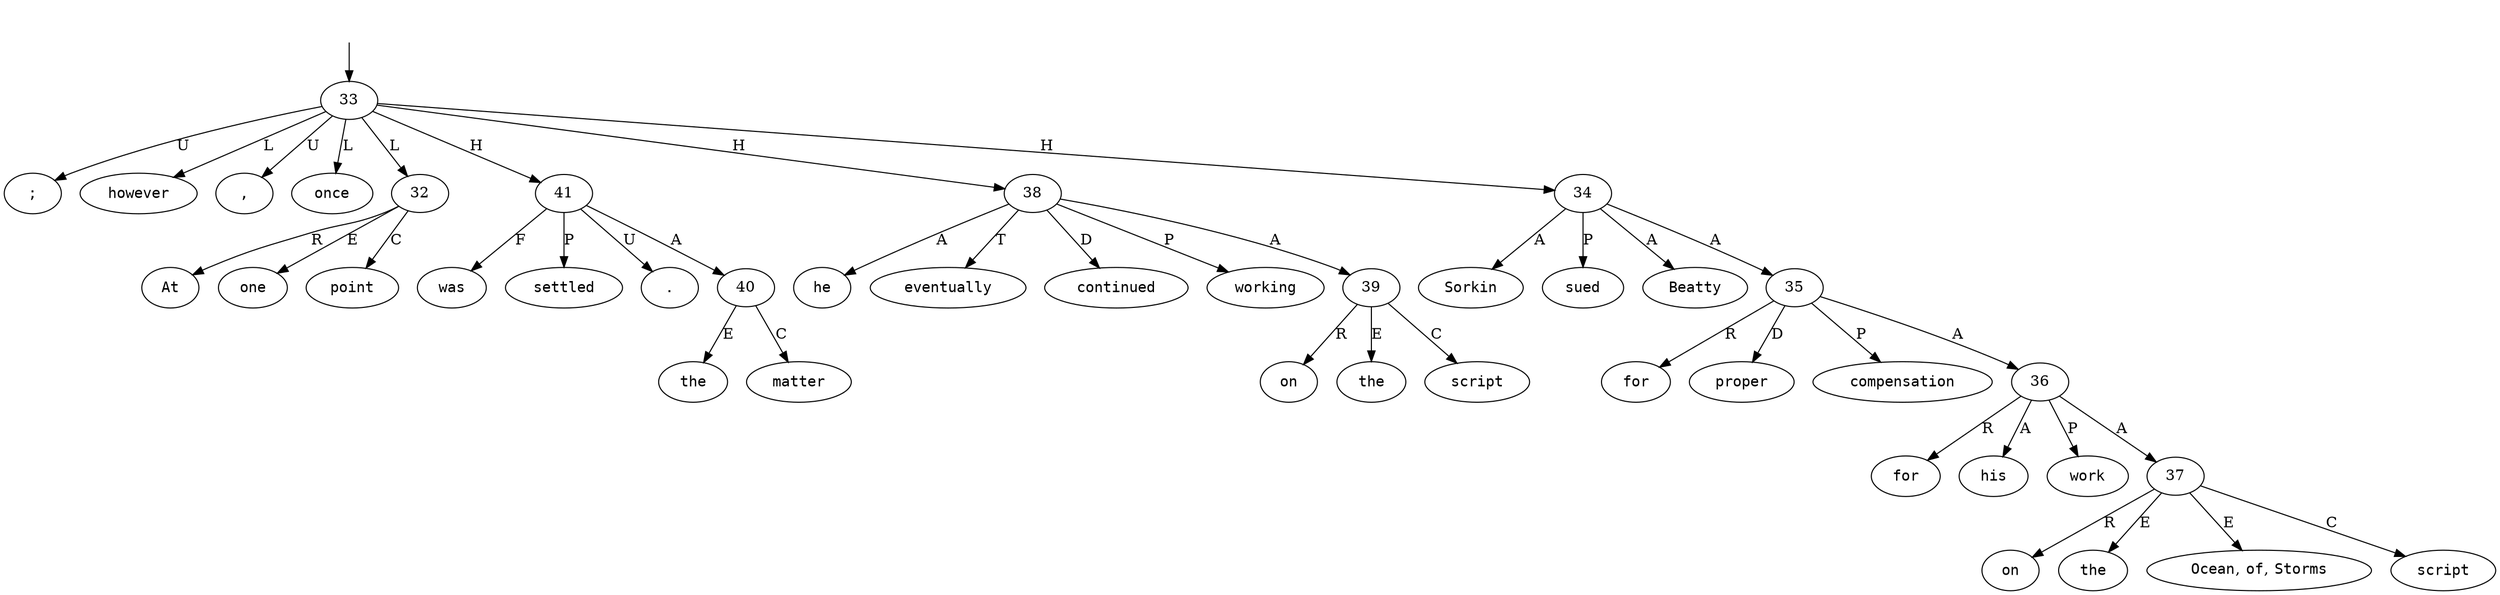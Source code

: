 digraph "191015" {
  top [ style=invis ];
  top -> 33;
  0 [ shape=oval, label=<<table align="center" border="0" cellspacing="0"><tr><td colspan="2"><font face="Courier">At</font></td></tr></table>> ];
  1 [ shape=oval, label=<<table align="center" border="0" cellspacing="0"><tr><td colspan="2"><font face="Courier">one</font></td></tr></table>> ];
  2 [ shape=oval, label=<<table align="center" border="0" cellspacing="0"><tr><td colspan="2"><font face="Courier">point</font></td></tr></table>> ];
  3 [ shape=oval, label=<<table align="center" border="0" cellspacing="0"><tr><td colspan="2"><font face="Courier">Sorkin</font></td></tr></table>> ];
  4 [ shape=oval, label=<<table align="center" border="0" cellspacing="0"><tr><td colspan="2"><font face="Courier">sued</font></td></tr></table>> ];
  5 [ shape=oval, label=<<table align="center" border="0" cellspacing="0"><tr><td colspan="2"><font face="Courier">Beatty</font></td></tr></table>> ];
  6 [ shape=oval, label=<<table align="center" border="0" cellspacing="0"><tr><td colspan="2"><font face="Courier">for</font></td></tr></table>> ];
  7 [ shape=oval, label=<<table align="center" border="0" cellspacing="0"><tr><td colspan="2"><font face="Courier">proper</font></td></tr></table>> ];
  8 [ shape=oval, label=<<table align="center" border="0" cellspacing="0"><tr><td colspan="2"><font face="Courier">compensation</font></td></tr></table>> ];
  9 [ shape=oval, label=<<table align="center" border="0" cellspacing="0"><tr><td colspan="2"><font face="Courier">for</font></td></tr></table>> ];
  10 [ shape=oval, label=<<table align="center" border="0" cellspacing="0"><tr><td colspan="2"><font face="Courier">his</font></td></tr></table>> ];
  11 [ shape=oval, label=<<table align="center" border="0" cellspacing="0"><tr><td colspan="2"><font face="Courier">work</font></td></tr></table>> ];
  12 [ shape=oval, label=<<table align="center" border="0" cellspacing="0"><tr><td colspan="2"><font face="Courier">on</font></td></tr></table>> ];
  13 [ shape=oval, label=<<table align="center" border="0" cellspacing="0"><tr><td colspan="2"><font face="Courier">the</font></td></tr></table>> ];
  14 [ shape=oval, label=<<table align="center" border="0" cellspacing="0"><tr><td colspan="2"><font face="Courier">Ocean</font>,&nbsp;<font face="Courier">of</font>,&nbsp;<font face="Courier">Storms</font></td></tr></table>> ];
  15 [ shape=oval, label=<<table align="center" border="0" cellspacing="0"><tr><td colspan="2"><font face="Courier">script</font></td></tr></table>> ];
  16 [ shape=oval, label=<<table align="center" border="0" cellspacing="0"><tr><td colspan="2"><font face="Courier">;</font></td></tr></table>> ];
  17 [ shape=oval, label=<<table align="center" border="0" cellspacing="0"><tr><td colspan="2"><font face="Courier">however</font></td></tr></table>> ];
  18 [ shape=oval, label=<<table align="center" border="0" cellspacing="0"><tr><td colspan="2"><font face="Courier">,</font></td></tr></table>> ];
  19 [ shape=oval, label=<<table align="center" border="0" cellspacing="0"><tr><td colspan="2"><font face="Courier">he</font></td></tr></table>> ];
  20 [ shape=oval, label=<<table align="center" border="0" cellspacing="0"><tr><td colspan="2"><font face="Courier">eventually</font></td></tr></table>> ];
  21 [ shape=oval, label=<<table align="center" border="0" cellspacing="0"><tr><td colspan="2"><font face="Courier">continued</font></td></tr></table>> ];
  22 [ shape=oval, label=<<table align="center" border="0" cellspacing="0"><tr><td colspan="2"><font face="Courier">working</font></td></tr></table>> ];
  23 [ shape=oval, label=<<table align="center" border="0" cellspacing="0"><tr><td colspan="2"><font face="Courier">on</font></td></tr></table>> ];
  24 [ shape=oval, label=<<table align="center" border="0" cellspacing="0"><tr><td colspan="2"><font face="Courier">the</font></td></tr></table>> ];
  25 [ shape=oval, label=<<table align="center" border="0" cellspacing="0"><tr><td colspan="2"><font face="Courier">script</font></td></tr></table>> ];
  26 [ shape=oval, label=<<table align="center" border="0" cellspacing="0"><tr><td colspan="2"><font face="Courier">once</font></td></tr></table>> ];
  27 [ shape=oval, label=<<table align="center" border="0" cellspacing="0"><tr><td colspan="2"><font face="Courier">the</font></td></tr></table>> ];
  28 [ shape=oval, label=<<table align="center" border="0" cellspacing="0"><tr><td colspan="2"><font face="Courier">matter</font></td></tr></table>> ];
  29 [ shape=oval, label=<<table align="center" border="0" cellspacing="0"><tr><td colspan="2"><font face="Courier">was</font></td></tr></table>> ];
  30 [ shape=oval, label=<<table align="center" border="0" cellspacing="0"><tr><td colspan="2"><font face="Courier">settled</font></td></tr></table>> ];
  31 [ shape=oval, label=<<table align="center" border="0" cellspacing="0"><tr><td colspan="2"><font face="Courier">.</font></td></tr></table>> ];
  32 -> 1 [ label="E" ];
  32 -> 0 [ label="R" ];
  32 -> 2 [ label="C" ];
  33 -> 32 [ label="L" ];
  33 -> 26 [ label="L" ];
  33 -> 41 [ label="H" ];
  33 -> 16 [ label="U" ];
  33 -> 38 [ label="H" ];
  33 -> 18 [ label="U" ];
  33 -> 17 [ label="L" ];
  33 -> 34 [ label="H" ];
  34 -> 4 [ label="P" ];
  34 -> 35 [ label="A" ];
  34 -> 3 [ label="A" ];
  34 -> 5 [ label="A" ];
  35 -> 6 [ label="R" ];
  35 -> 8 [ label="P" ];
  35 -> 7 [ label="D" ];
  35 -> 36 [ label="A" ];
  36 -> 9 [ label="R" ];
  36 -> 37 [ label="A" ];
  36 -> 10 [ label="A" ];
  36 -> 11 [ label="P" ];
  37 -> 13 [ label="E" ];
  37 -> 14 [ label="E" ];
  37 -> 15 [ label="C" ];
  37 -> 12 [ label="R" ];
  38 -> 22 [ label="P" ];
  38 -> 39 [ label="A" ];
  38 -> 20 [ label="T" ];
  38 -> 21 [ label="D" ];
  38 -> 19 [ label="A" ];
  39 -> 23 [ label="R" ];
  39 -> 24 [ label="E" ];
  39 -> 25 [ label="C" ];
  40 -> 28 [ label="C" ];
  40 -> 27 [ label="E" ];
  41 -> 30 [ label="P" ];
  41 -> 29 [ label="F" ];
  41 -> 31 [ label="U" ];
  41 -> 40 [ label="A" ];
}

